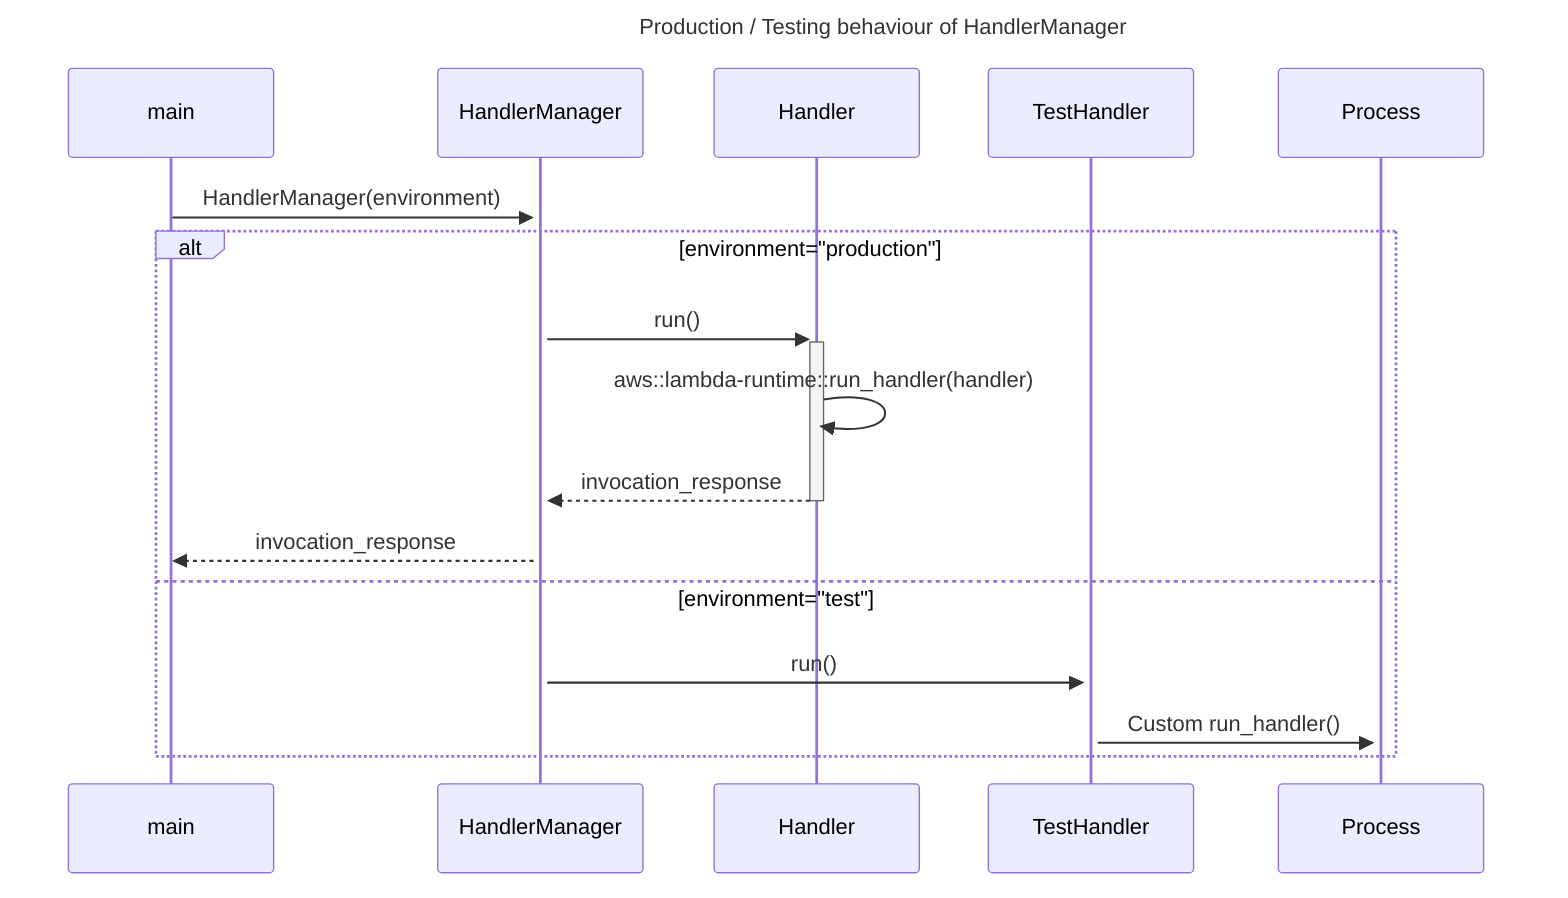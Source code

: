 ---
title: Production / Testing behaviour of HandlerManager
---
sequenceDiagram
    participant main as main
    participant HM as HandlerManager
    participant H as Handler
    participant MH as TestHandler
    participant P as Process
    main ->>+ HM: HandlerManager(environment)
    alt environment="production"
        HM ->>+ H: run()
        H ->> H: aws::lambda-runtime::run_handler(handler)

        H -->>- HM: invocation_response
        HM -->> main: invocation_response
    else environment="test"
        HM ->>+ MH: run()
        MH ->>+ P: Custom run_handler()
    end